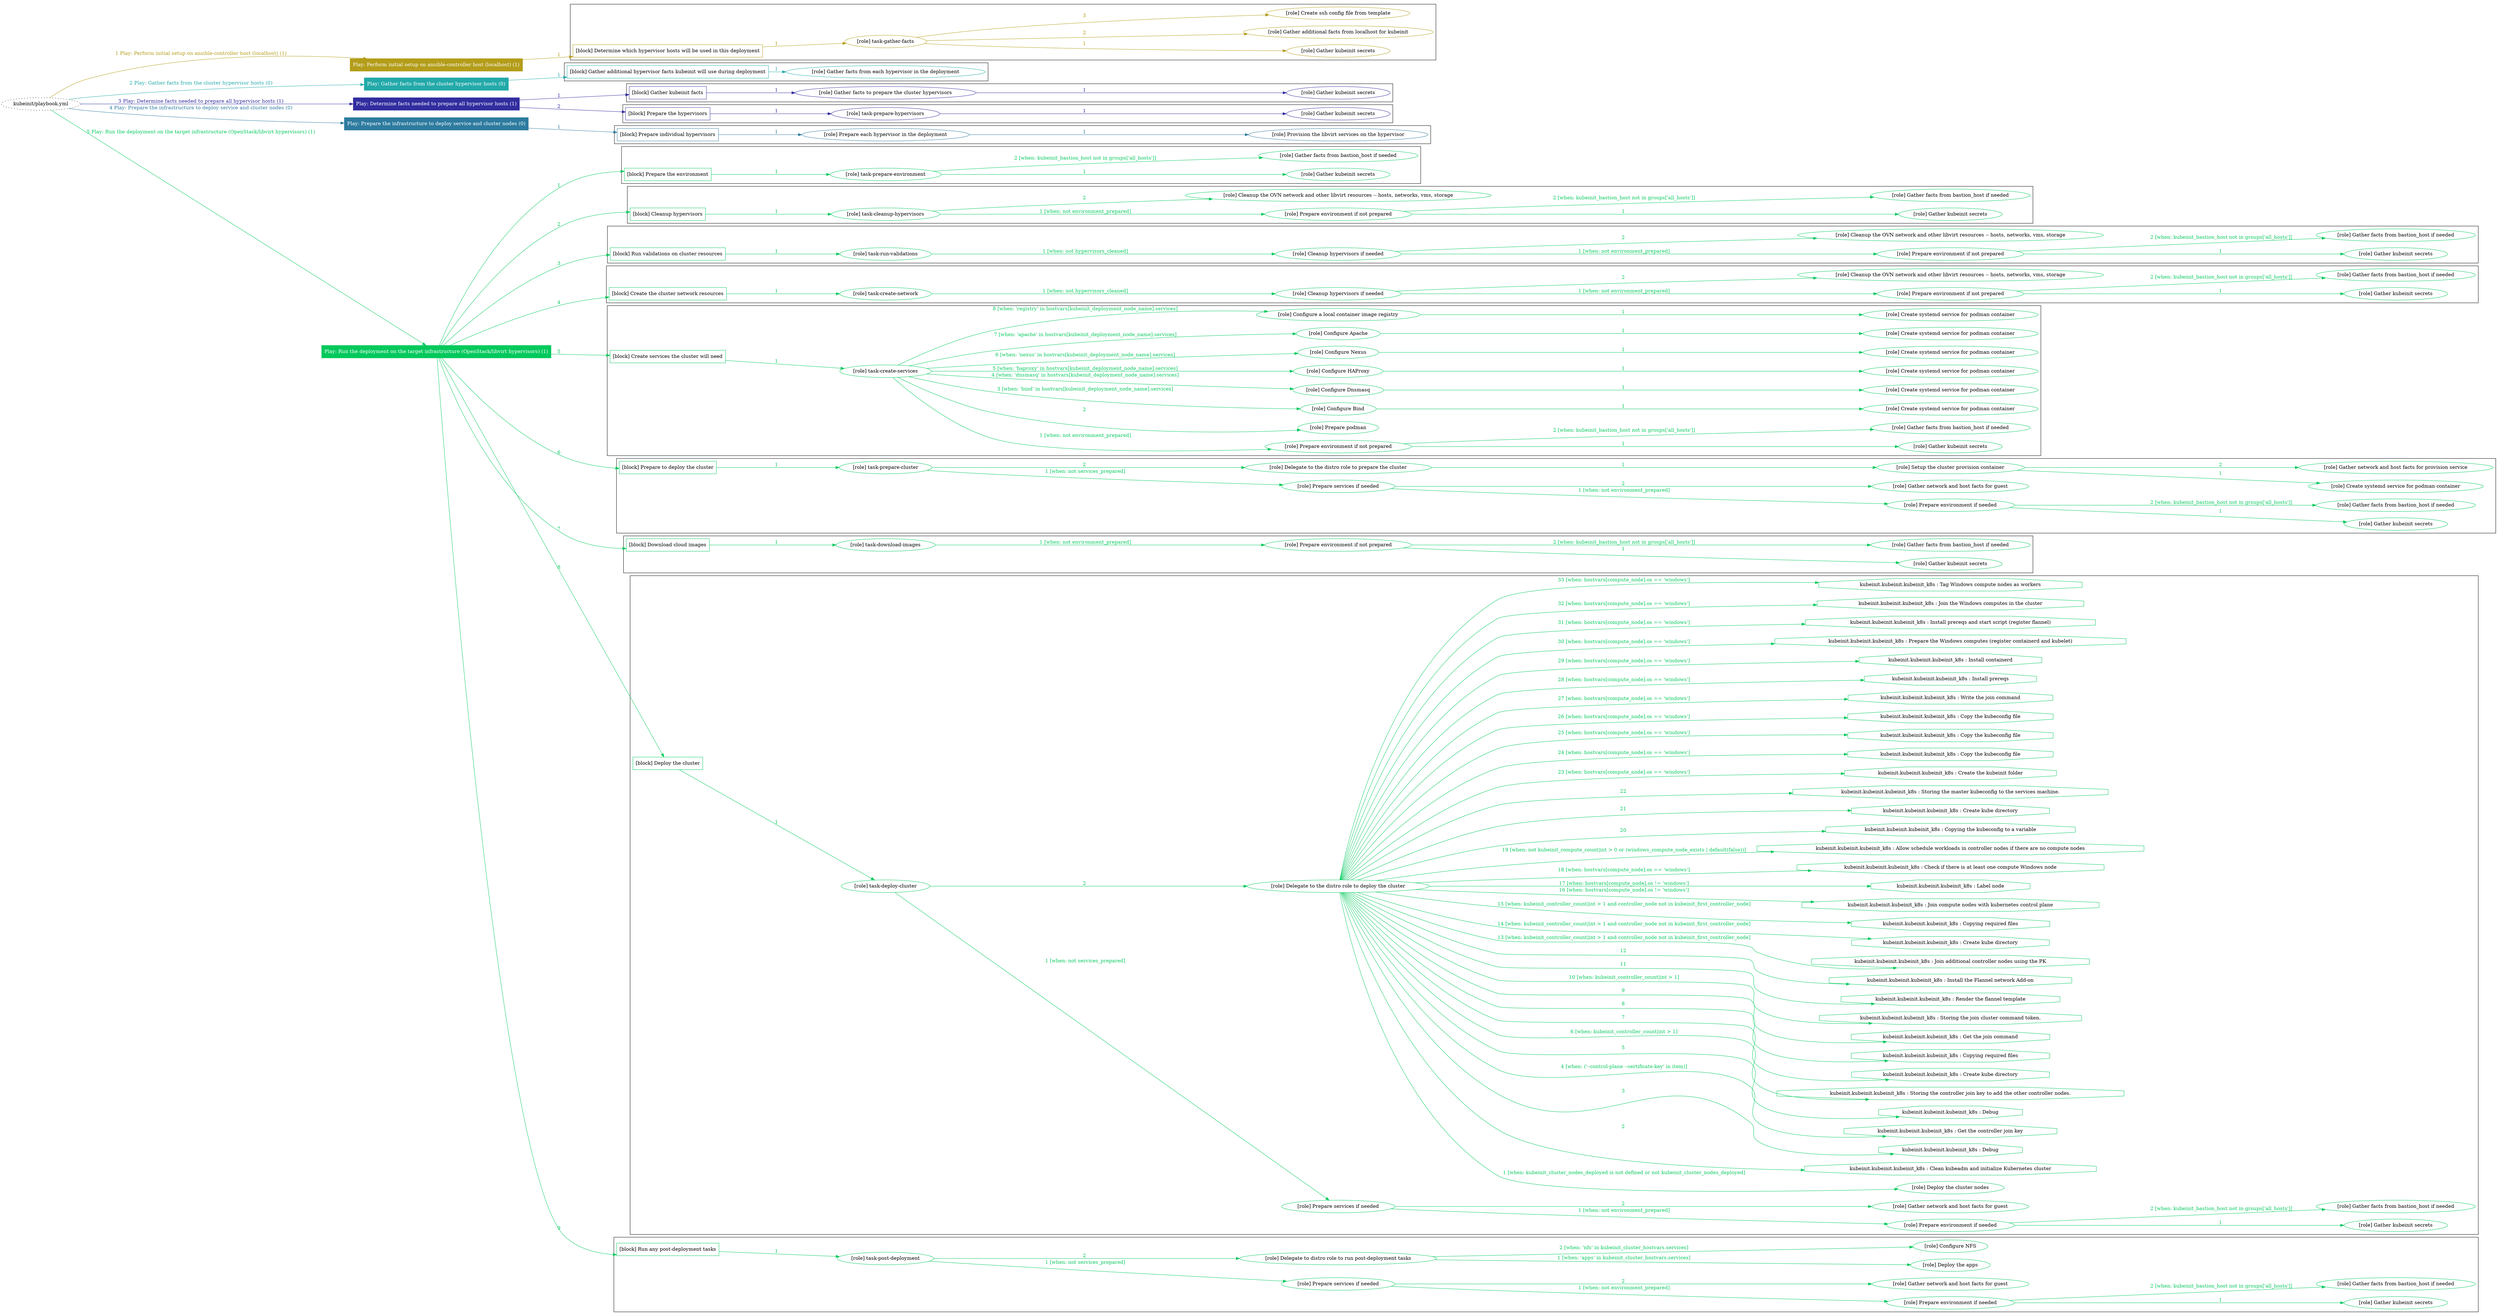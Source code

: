 digraph {
	graph [concentrate=true ordering=in rankdir=LR ratio=fill]
	edge [esep=5 sep=10]
	"kubeinit/playbook.yml" [URL="/home/runner/work/kubeinit/kubeinit/kubeinit/playbook.yml" id=playbook_6e74bede style=dotted]
	"kubeinit/playbook.yml" -> play_bdb4d7af [label="1 Play: Perform initial setup on ansible-controller host (localhost) (1)" color="#b39d19" fontcolor="#b39d19" id=edge_play_bdb4d7af labeltooltip="1 Play: Perform initial setup on ansible-controller host (localhost) (1)" tooltip="1 Play: Perform initial setup on ansible-controller host (localhost) (1)"]
	subgraph "Play: Perform initial setup on ansible-controller host (localhost) (1)" {
		play_bdb4d7af [label="Play: Perform initial setup on ansible-controller host (localhost) (1)" URL="/home/runner/work/kubeinit/kubeinit/kubeinit/playbook.yml" color="#b39d19" fontcolor="#ffffff" id=play_bdb4d7af shape=box style=filled tooltip=localhost]
		play_bdb4d7af -> block_5f2777de [label=1 color="#b39d19" fontcolor="#b39d19" id=edge_block_5f2777de labeltooltip=1 tooltip=1]
		subgraph cluster_block_5f2777de {
			block_5f2777de [label="[block] Determine which hypervisor hosts will be used in this deployment" URL="/home/runner/work/kubeinit/kubeinit/kubeinit/playbook.yml" color="#b39d19" id=block_5f2777de labeltooltip="Determine which hypervisor hosts will be used in this deployment" shape=box tooltip="Determine which hypervisor hosts will be used in this deployment"]
			block_5f2777de -> role_3f641548 [label="1 " color="#b39d19" fontcolor="#b39d19" id=edge_role_3f641548 labeltooltip="1 " tooltip="1 "]
			subgraph "task-gather-facts" {
				role_3f641548 [label="[role] task-gather-facts" URL="/home/runner/work/kubeinit/kubeinit/kubeinit/playbook.yml" color="#b39d19" id=role_3f641548 tooltip="task-gather-facts"]
				role_3f641548 -> role_a60943ec [label="1 " color="#b39d19" fontcolor="#b39d19" id=edge_role_a60943ec labeltooltip="1 " tooltip="1 "]
				subgraph "Gather kubeinit secrets" {
					role_a60943ec [label="[role] Gather kubeinit secrets" URL="/home/runner/.ansible/collections/ansible_collections/kubeinit/kubeinit/roles/kubeinit_prepare/tasks/build_hypervisors_group.yml" color="#b39d19" id=role_a60943ec tooltip="Gather kubeinit secrets"]
				}
				role_3f641548 -> role_c289d4ae [label="2 " color="#b39d19" fontcolor="#b39d19" id=edge_role_c289d4ae labeltooltip="2 " tooltip="2 "]
				subgraph "Gather additional facts from localhost for kubeinit" {
					role_c289d4ae [label="[role] Gather additional facts from localhost for kubeinit" URL="/home/runner/.ansible/collections/ansible_collections/kubeinit/kubeinit/roles/kubeinit_prepare/tasks/build_hypervisors_group.yml" color="#b39d19" id=role_c289d4ae tooltip="Gather additional facts from localhost for kubeinit"]
				}
				role_3f641548 -> role_94f7a984 [label="3 " color="#b39d19" fontcolor="#b39d19" id=edge_role_94f7a984 labeltooltip="3 " tooltip="3 "]
				subgraph "Create ssh config file from template" {
					role_94f7a984 [label="[role] Create ssh config file from template" URL="/home/runner/.ansible/collections/ansible_collections/kubeinit/kubeinit/roles/kubeinit_prepare/tasks/build_hypervisors_group.yml" color="#b39d19" id=role_94f7a984 tooltip="Create ssh config file from template"]
				}
			}
		}
	}
	"kubeinit/playbook.yml" -> play_d0cc41f8 [label="2 Play: Gather facts from the cluster hypervisor hosts (0)" color="#23a9a9" fontcolor="#23a9a9" id=edge_play_d0cc41f8 labeltooltip="2 Play: Gather facts from the cluster hypervisor hosts (0)" tooltip="2 Play: Gather facts from the cluster hypervisor hosts (0)"]
	subgraph "Play: Gather facts from the cluster hypervisor hosts (0)" {
		play_d0cc41f8 [label="Play: Gather facts from the cluster hypervisor hosts (0)" URL="/home/runner/work/kubeinit/kubeinit/kubeinit/playbook.yml" color="#23a9a9" fontcolor="#ffffff" id=play_d0cc41f8 shape=box style=filled tooltip="Play: Gather facts from the cluster hypervisor hosts (0)"]
		play_d0cc41f8 -> block_da371042 [label=1 color="#23a9a9" fontcolor="#23a9a9" id=edge_block_da371042 labeltooltip=1 tooltip=1]
		subgraph cluster_block_da371042 {
			block_da371042 [label="[block] Gather additional hypervisor facts kubeinit will use during deployment" URL="/home/runner/work/kubeinit/kubeinit/kubeinit/playbook.yml" color="#23a9a9" id=block_da371042 labeltooltip="Gather additional hypervisor facts kubeinit will use during deployment" shape=box tooltip="Gather additional hypervisor facts kubeinit will use during deployment"]
			block_da371042 -> role_ecd32e7d [label="1 " color="#23a9a9" fontcolor="#23a9a9" id=edge_role_ecd32e7d labeltooltip="1 " tooltip="1 "]
			subgraph "Gather facts from each hypervisor in the deployment" {
				role_ecd32e7d [label="[role] Gather facts from each hypervisor in the deployment" URL="/home/runner/work/kubeinit/kubeinit/kubeinit/playbook.yml" color="#23a9a9" id=role_ecd32e7d tooltip="Gather facts from each hypervisor in the deployment"]
			}
		}
	}
	"kubeinit/playbook.yml" -> play_d4f94490 [label="3 Play: Determine facts needed to prepare all hypervisor hosts (1)" color="#312d9f" fontcolor="#312d9f" id=edge_play_d4f94490 labeltooltip="3 Play: Determine facts needed to prepare all hypervisor hosts (1)" tooltip="3 Play: Determine facts needed to prepare all hypervisor hosts (1)"]
	subgraph "Play: Determine facts needed to prepare all hypervisor hosts (1)" {
		play_d4f94490 [label="Play: Determine facts needed to prepare all hypervisor hosts (1)" URL="/home/runner/work/kubeinit/kubeinit/kubeinit/playbook.yml" color="#312d9f" fontcolor="#ffffff" id=play_d4f94490 shape=box style=filled tooltip=localhost]
		play_d4f94490 -> block_266aba47 [label=1 color="#312d9f" fontcolor="#312d9f" id=edge_block_266aba47 labeltooltip=1 tooltip=1]
		subgraph cluster_block_266aba47 {
			block_266aba47 [label="[block] Gather kubeinit facts" URL="/home/runner/work/kubeinit/kubeinit/kubeinit/playbook.yml" color="#312d9f" id=block_266aba47 labeltooltip="Gather kubeinit facts" shape=box tooltip="Gather kubeinit facts"]
			block_266aba47 -> role_f0e6473b [label="1 " color="#312d9f" fontcolor="#312d9f" id=edge_role_f0e6473b labeltooltip="1 " tooltip="1 "]
			subgraph "Gather facts to prepare the cluster hypervisors" {
				role_f0e6473b [label="[role] Gather facts to prepare the cluster hypervisors" URL="/home/runner/work/kubeinit/kubeinit/kubeinit/playbook.yml" color="#312d9f" id=role_f0e6473b tooltip="Gather facts to prepare the cluster hypervisors"]
				role_f0e6473b -> role_2a7ec338 [label="1 " color="#312d9f" fontcolor="#312d9f" id=edge_role_2a7ec338 labeltooltip="1 " tooltip="1 "]
				subgraph "Gather kubeinit secrets" {
					role_2a7ec338 [label="[role] Gather kubeinit secrets" URL="/home/runner/.ansible/collections/ansible_collections/kubeinit/kubeinit/roles/kubeinit_prepare/tasks/gather_kubeinit_facts.yml" color="#312d9f" id=role_2a7ec338 tooltip="Gather kubeinit secrets"]
				}
			}
		}
		play_d4f94490 -> block_6fea2c3e [label=2 color="#312d9f" fontcolor="#312d9f" id=edge_block_6fea2c3e labeltooltip=2 tooltip=2]
		subgraph cluster_block_6fea2c3e {
			block_6fea2c3e [label="[block] Prepare the hypervisors" URL="/home/runner/work/kubeinit/kubeinit/kubeinit/playbook.yml" color="#312d9f" id=block_6fea2c3e labeltooltip="Prepare the hypervisors" shape=box tooltip="Prepare the hypervisors"]
			block_6fea2c3e -> role_0b7b89ec [label="1 " color="#312d9f" fontcolor="#312d9f" id=edge_role_0b7b89ec labeltooltip="1 " tooltip="1 "]
			subgraph "task-prepare-hypervisors" {
				role_0b7b89ec [label="[role] task-prepare-hypervisors" URL="/home/runner/work/kubeinit/kubeinit/kubeinit/playbook.yml" color="#312d9f" id=role_0b7b89ec tooltip="task-prepare-hypervisors"]
				role_0b7b89ec -> role_6cb3952f [label="1 " color="#312d9f" fontcolor="#312d9f" id=edge_role_6cb3952f labeltooltip="1 " tooltip="1 "]
				subgraph "Gather kubeinit secrets" {
					role_6cb3952f [label="[role] Gather kubeinit secrets" URL="/home/runner/.ansible/collections/ansible_collections/kubeinit/kubeinit/roles/kubeinit_prepare/tasks/gather_kubeinit_facts.yml" color="#312d9f" id=role_6cb3952f tooltip="Gather kubeinit secrets"]
				}
			}
		}
	}
	"kubeinit/playbook.yml" -> play_b5be8996 [label="4 Play: Prepare the infrastructure to deploy service and cluster nodes (0)" color="#2d7b9f" fontcolor="#2d7b9f" id=edge_play_b5be8996 labeltooltip="4 Play: Prepare the infrastructure to deploy service and cluster nodes (0)" tooltip="4 Play: Prepare the infrastructure to deploy service and cluster nodes (0)"]
	subgraph "Play: Prepare the infrastructure to deploy service and cluster nodes (0)" {
		play_b5be8996 [label="Play: Prepare the infrastructure to deploy service and cluster nodes (0)" URL="/home/runner/work/kubeinit/kubeinit/kubeinit/playbook.yml" color="#2d7b9f" fontcolor="#ffffff" id=play_b5be8996 shape=box style=filled tooltip="Play: Prepare the infrastructure to deploy service and cluster nodes (0)"]
		play_b5be8996 -> block_e027645f [label=1 color="#2d7b9f" fontcolor="#2d7b9f" id=edge_block_e027645f labeltooltip=1 tooltip=1]
		subgraph cluster_block_e027645f {
			block_e027645f [label="[block] Prepare individual hypervisors" URL="/home/runner/work/kubeinit/kubeinit/kubeinit/playbook.yml" color="#2d7b9f" id=block_e027645f labeltooltip="Prepare individual hypervisors" shape=box tooltip="Prepare individual hypervisors"]
			block_e027645f -> role_8391cdd5 [label="1 " color="#2d7b9f" fontcolor="#2d7b9f" id=edge_role_8391cdd5 labeltooltip="1 " tooltip="1 "]
			subgraph "Prepare each hypervisor in the deployment" {
				role_8391cdd5 [label="[role] Prepare each hypervisor in the deployment" URL="/home/runner/work/kubeinit/kubeinit/kubeinit/playbook.yml" color="#2d7b9f" id=role_8391cdd5 tooltip="Prepare each hypervisor in the deployment"]
				role_8391cdd5 -> role_a5bdc050 [label="1 " color="#2d7b9f" fontcolor="#2d7b9f" id=edge_role_a5bdc050 labeltooltip="1 " tooltip="1 "]
				subgraph "Provision the libvirt services on the hypervisor" {
					role_a5bdc050 [label="[role] Provision the libvirt services on the hypervisor" URL="/home/runner/.ansible/collections/ansible_collections/kubeinit/kubeinit/roles/kubeinit_prepare/tasks/prepare_hypervisor.yml" color="#2d7b9f" id=role_a5bdc050 tooltip="Provision the libvirt services on the hypervisor"]
				}
			}
		}
	}
	"kubeinit/playbook.yml" -> play_0e79058e [label="5 Play: Run the deployment on the target infrastructure (OpenStack/libvirt hypervisors) (1)" color="#03c95c" fontcolor="#03c95c" id=edge_play_0e79058e labeltooltip="5 Play: Run the deployment on the target infrastructure (OpenStack/libvirt hypervisors) (1)" tooltip="5 Play: Run the deployment on the target infrastructure (OpenStack/libvirt hypervisors) (1)"]
	subgraph "Play: Run the deployment on the target infrastructure (OpenStack/libvirt hypervisors) (1)" {
		play_0e79058e [label="Play: Run the deployment on the target infrastructure (OpenStack/libvirt hypervisors) (1)" URL="/home/runner/work/kubeinit/kubeinit/kubeinit/playbook.yml" color="#03c95c" fontcolor="#ffffff" id=play_0e79058e shape=box style=filled tooltip=localhost]
		play_0e79058e -> block_73487e49 [label=1 color="#03c95c" fontcolor="#03c95c" id=edge_block_73487e49 labeltooltip=1 tooltip=1]
		subgraph cluster_block_73487e49 {
			block_73487e49 [label="[block] Prepare the environment" URL="/home/runner/work/kubeinit/kubeinit/kubeinit/playbook.yml" color="#03c95c" id=block_73487e49 labeltooltip="Prepare the environment" shape=box tooltip="Prepare the environment"]
			block_73487e49 -> role_2f87f71c [label="1 " color="#03c95c" fontcolor="#03c95c" id=edge_role_2f87f71c labeltooltip="1 " tooltip="1 "]
			subgraph "task-prepare-environment" {
				role_2f87f71c [label="[role] task-prepare-environment" URL="/home/runner/work/kubeinit/kubeinit/kubeinit/playbook.yml" color="#03c95c" id=role_2f87f71c tooltip="task-prepare-environment"]
				role_2f87f71c -> role_cd1c3ce6 [label="1 " color="#03c95c" fontcolor="#03c95c" id=edge_role_cd1c3ce6 labeltooltip="1 " tooltip="1 "]
				subgraph "Gather kubeinit secrets" {
					role_cd1c3ce6 [label="[role] Gather kubeinit secrets" URL="/home/runner/.ansible/collections/ansible_collections/kubeinit/kubeinit/roles/kubeinit_prepare/tasks/gather_kubeinit_facts.yml" color="#03c95c" id=role_cd1c3ce6 tooltip="Gather kubeinit secrets"]
				}
				role_2f87f71c -> role_212f4c1a [label="2 [when: kubeinit_bastion_host not in groups['all_hosts']]" color="#03c95c" fontcolor="#03c95c" id=edge_role_212f4c1a labeltooltip="2 [when: kubeinit_bastion_host not in groups['all_hosts']]" tooltip="2 [when: kubeinit_bastion_host not in groups['all_hosts']]"]
				subgraph "Gather facts from bastion_host if needed" {
					role_212f4c1a [label="[role] Gather facts from bastion_host if needed" URL="/home/runner/.ansible/collections/ansible_collections/kubeinit/kubeinit/roles/kubeinit_prepare/tasks/main.yml" color="#03c95c" id=role_212f4c1a tooltip="Gather facts from bastion_host if needed"]
				}
			}
		}
		play_0e79058e -> block_69d219f8 [label=2 color="#03c95c" fontcolor="#03c95c" id=edge_block_69d219f8 labeltooltip=2 tooltip=2]
		subgraph cluster_block_69d219f8 {
			block_69d219f8 [label="[block] Cleanup hypervisors" URL="/home/runner/work/kubeinit/kubeinit/kubeinit/playbook.yml" color="#03c95c" id=block_69d219f8 labeltooltip="Cleanup hypervisors" shape=box tooltip="Cleanup hypervisors"]
			block_69d219f8 -> role_7b2f64b6 [label="1 " color="#03c95c" fontcolor="#03c95c" id=edge_role_7b2f64b6 labeltooltip="1 " tooltip="1 "]
			subgraph "task-cleanup-hypervisors" {
				role_7b2f64b6 [label="[role] task-cleanup-hypervisors" URL="/home/runner/work/kubeinit/kubeinit/kubeinit/playbook.yml" color="#03c95c" id=role_7b2f64b6 tooltip="task-cleanup-hypervisors"]
				role_7b2f64b6 -> role_4c5bdc84 [label="1 [when: not environment_prepared]" color="#03c95c" fontcolor="#03c95c" id=edge_role_4c5bdc84 labeltooltip="1 [when: not environment_prepared]" tooltip="1 [when: not environment_prepared]"]
				subgraph "Prepare environment if not prepared" {
					role_4c5bdc84 [label="[role] Prepare environment if not prepared" URL="/home/runner/.ansible/collections/ansible_collections/kubeinit/kubeinit/roles/kubeinit_libvirt/tasks/cleanup_hypervisors.yml" color="#03c95c" id=role_4c5bdc84 tooltip="Prepare environment if not prepared"]
					role_4c5bdc84 -> role_dd12a1f2 [label="1 " color="#03c95c" fontcolor="#03c95c" id=edge_role_dd12a1f2 labeltooltip="1 " tooltip="1 "]
					subgraph "Gather kubeinit secrets" {
						role_dd12a1f2 [label="[role] Gather kubeinit secrets" URL="/home/runner/.ansible/collections/ansible_collections/kubeinit/kubeinit/roles/kubeinit_prepare/tasks/gather_kubeinit_facts.yml" color="#03c95c" id=role_dd12a1f2 tooltip="Gather kubeinit secrets"]
					}
					role_4c5bdc84 -> role_33a8e2e4 [label="2 [when: kubeinit_bastion_host not in groups['all_hosts']]" color="#03c95c" fontcolor="#03c95c" id=edge_role_33a8e2e4 labeltooltip="2 [when: kubeinit_bastion_host not in groups['all_hosts']]" tooltip="2 [when: kubeinit_bastion_host not in groups['all_hosts']]"]
					subgraph "Gather facts from bastion_host if needed" {
						role_33a8e2e4 [label="[role] Gather facts from bastion_host if needed" URL="/home/runner/.ansible/collections/ansible_collections/kubeinit/kubeinit/roles/kubeinit_prepare/tasks/main.yml" color="#03c95c" id=role_33a8e2e4 tooltip="Gather facts from bastion_host if needed"]
					}
				}
				role_7b2f64b6 -> role_4e665e57 [label="2 " color="#03c95c" fontcolor="#03c95c" id=edge_role_4e665e57 labeltooltip="2 " tooltip="2 "]
				subgraph "Cleanup the OVN network and other libvirt resources -- hosts, networks, vms, storage" {
					role_4e665e57 [label="[role] Cleanup the OVN network and other libvirt resources -- hosts, networks, vms, storage" URL="/home/runner/.ansible/collections/ansible_collections/kubeinit/kubeinit/roles/kubeinit_libvirt/tasks/cleanup_hypervisors.yml" color="#03c95c" id=role_4e665e57 tooltip="Cleanup the OVN network and other libvirt resources -- hosts, networks, vms, storage"]
				}
			}
		}
		play_0e79058e -> block_6a2dd1b3 [label=3 color="#03c95c" fontcolor="#03c95c" id=edge_block_6a2dd1b3 labeltooltip=3 tooltip=3]
		subgraph cluster_block_6a2dd1b3 {
			block_6a2dd1b3 [label="[block] Run validations on cluster resources" URL="/home/runner/work/kubeinit/kubeinit/kubeinit/playbook.yml" color="#03c95c" id=block_6a2dd1b3 labeltooltip="Run validations on cluster resources" shape=box tooltip="Run validations on cluster resources"]
			block_6a2dd1b3 -> role_6539114e [label="1 " color="#03c95c" fontcolor="#03c95c" id=edge_role_6539114e labeltooltip="1 " tooltip="1 "]
			subgraph "task-run-validations" {
				role_6539114e [label="[role] task-run-validations" URL="/home/runner/work/kubeinit/kubeinit/kubeinit/playbook.yml" color="#03c95c" id=role_6539114e tooltip="task-run-validations"]
				role_6539114e -> role_28ec1a50 [label="1 [when: not hypervisors_cleaned]" color="#03c95c" fontcolor="#03c95c" id=edge_role_28ec1a50 labeltooltip="1 [when: not hypervisors_cleaned]" tooltip="1 [when: not hypervisors_cleaned]"]
				subgraph "Cleanup hypervisors if needed" {
					role_28ec1a50 [label="[role] Cleanup hypervisors if needed" URL="/home/runner/.ansible/collections/ansible_collections/kubeinit/kubeinit/roles/kubeinit_validations/tasks/main.yml" color="#03c95c" id=role_28ec1a50 tooltip="Cleanup hypervisors if needed"]
					role_28ec1a50 -> role_9f4fbb2b [label="1 [when: not environment_prepared]" color="#03c95c" fontcolor="#03c95c" id=edge_role_9f4fbb2b labeltooltip="1 [when: not environment_prepared]" tooltip="1 [when: not environment_prepared]"]
					subgraph "Prepare environment if not prepared" {
						role_9f4fbb2b [label="[role] Prepare environment if not prepared" URL="/home/runner/.ansible/collections/ansible_collections/kubeinit/kubeinit/roles/kubeinit_libvirt/tasks/cleanup_hypervisors.yml" color="#03c95c" id=role_9f4fbb2b tooltip="Prepare environment if not prepared"]
						role_9f4fbb2b -> role_4348f60e [label="1 " color="#03c95c" fontcolor="#03c95c" id=edge_role_4348f60e labeltooltip="1 " tooltip="1 "]
						subgraph "Gather kubeinit secrets" {
							role_4348f60e [label="[role] Gather kubeinit secrets" URL="/home/runner/.ansible/collections/ansible_collections/kubeinit/kubeinit/roles/kubeinit_prepare/tasks/gather_kubeinit_facts.yml" color="#03c95c" id=role_4348f60e tooltip="Gather kubeinit secrets"]
						}
						role_9f4fbb2b -> role_b63a7483 [label="2 [when: kubeinit_bastion_host not in groups['all_hosts']]" color="#03c95c" fontcolor="#03c95c" id=edge_role_b63a7483 labeltooltip="2 [when: kubeinit_bastion_host not in groups['all_hosts']]" tooltip="2 [when: kubeinit_bastion_host not in groups['all_hosts']]"]
						subgraph "Gather facts from bastion_host if needed" {
							role_b63a7483 [label="[role] Gather facts from bastion_host if needed" URL="/home/runner/.ansible/collections/ansible_collections/kubeinit/kubeinit/roles/kubeinit_prepare/tasks/main.yml" color="#03c95c" id=role_b63a7483 tooltip="Gather facts from bastion_host if needed"]
						}
					}
					role_28ec1a50 -> role_ab424515 [label="2 " color="#03c95c" fontcolor="#03c95c" id=edge_role_ab424515 labeltooltip="2 " tooltip="2 "]
					subgraph "Cleanup the OVN network and other libvirt resources -- hosts, networks, vms, storage" {
						role_ab424515 [label="[role] Cleanup the OVN network and other libvirt resources -- hosts, networks, vms, storage" URL="/home/runner/.ansible/collections/ansible_collections/kubeinit/kubeinit/roles/kubeinit_libvirt/tasks/cleanup_hypervisors.yml" color="#03c95c" id=role_ab424515 tooltip="Cleanup the OVN network and other libvirt resources -- hosts, networks, vms, storage"]
					}
				}
			}
		}
		play_0e79058e -> block_37989fa4 [label=4 color="#03c95c" fontcolor="#03c95c" id=edge_block_37989fa4 labeltooltip=4 tooltip=4]
		subgraph cluster_block_37989fa4 {
			block_37989fa4 [label="[block] Create the cluster network resources" URL="/home/runner/work/kubeinit/kubeinit/kubeinit/playbook.yml" color="#03c95c" id=block_37989fa4 labeltooltip="Create the cluster network resources" shape=box tooltip="Create the cluster network resources"]
			block_37989fa4 -> role_1d3ba5eb [label="1 " color="#03c95c" fontcolor="#03c95c" id=edge_role_1d3ba5eb labeltooltip="1 " tooltip="1 "]
			subgraph "task-create-network" {
				role_1d3ba5eb [label="[role] task-create-network" URL="/home/runner/work/kubeinit/kubeinit/kubeinit/playbook.yml" color="#03c95c" id=role_1d3ba5eb tooltip="task-create-network"]
				role_1d3ba5eb -> role_70cae25d [label="1 [when: not hypervisors_cleaned]" color="#03c95c" fontcolor="#03c95c" id=edge_role_70cae25d labeltooltip="1 [when: not hypervisors_cleaned]" tooltip="1 [when: not hypervisors_cleaned]"]
				subgraph "Cleanup hypervisors if needed" {
					role_70cae25d [label="[role] Cleanup hypervisors if needed" URL="/home/runner/.ansible/collections/ansible_collections/kubeinit/kubeinit/roles/kubeinit_libvirt/tasks/create_network.yml" color="#03c95c" id=role_70cae25d tooltip="Cleanup hypervisors if needed"]
					role_70cae25d -> role_f8ac81a8 [label="1 [when: not environment_prepared]" color="#03c95c" fontcolor="#03c95c" id=edge_role_f8ac81a8 labeltooltip="1 [when: not environment_prepared]" tooltip="1 [when: not environment_prepared]"]
					subgraph "Prepare environment if not prepared" {
						role_f8ac81a8 [label="[role] Prepare environment if not prepared" URL="/home/runner/.ansible/collections/ansible_collections/kubeinit/kubeinit/roles/kubeinit_libvirt/tasks/cleanup_hypervisors.yml" color="#03c95c" id=role_f8ac81a8 tooltip="Prepare environment if not prepared"]
						role_f8ac81a8 -> role_3932279f [label="1 " color="#03c95c" fontcolor="#03c95c" id=edge_role_3932279f labeltooltip="1 " tooltip="1 "]
						subgraph "Gather kubeinit secrets" {
							role_3932279f [label="[role] Gather kubeinit secrets" URL="/home/runner/.ansible/collections/ansible_collections/kubeinit/kubeinit/roles/kubeinit_prepare/tasks/gather_kubeinit_facts.yml" color="#03c95c" id=role_3932279f tooltip="Gather kubeinit secrets"]
						}
						role_f8ac81a8 -> role_65ce2e23 [label="2 [when: kubeinit_bastion_host not in groups['all_hosts']]" color="#03c95c" fontcolor="#03c95c" id=edge_role_65ce2e23 labeltooltip="2 [when: kubeinit_bastion_host not in groups['all_hosts']]" tooltip="2 [when: kubeinit_bastion_host not in groups['all_hosts']]"]
						subgraph "Gather facts from bastion_host if needed" {
							role_65ce2e23 [label="[role] Gather facts from bastion_host if needed" URL="/home/runner/.ansible/collections/ansible_collections/kubeinit/kubeinit/roles/kubeinit_prepare/tasks/main.yml" color="#03c95c" id=role_65ce2e23 tooltip="Gather facts from bastion_host if needed"]
						}
					}
					role_70cae25d -> role_c2df13e8 [label="2 " color="#03c95c" fontcolor="#03c95c" id=edge_role_c2df13e8 labeltooltip="2 " tooltip="2 "]
					subgraph "Cleanup the OVN network and other libvirt resources -- hosts, networks, vms, storage" {
						role_c2df13e8 [label="[role] Cleanup the OVN network and other libvirt resources -- hosts, networks, vms, storage" URL="/home/runner/.ansible/collections/ansible_collections/kubeinit/kubeinit/roles/kubeinit_libvirt/tasks/cleanup_hypervisors.yml" color="#03c95c" id=role_c2df13e8 tooltip="Cleanup the OVN network and other libvirt resources -- hosts, networks, vms, storage"]
					}
				}
			}
		}
		play_0e79058e -> block_037a31e5 [label=5 color="#03c95c" fontcolor="#03c95c" id=edge_block_037a31e5 labeltooltip=5 tooltip=5]
		subgraph cluster_block_037a31e5 {
			block_037a31e5 [label="[block] Create services the cluster will need" URL="/home/runner/work/kubeinit/kubeinit/kubeinit/playbook.yml" color="#03c95c" id=block_037a31e5 labeltooltip="Create services the cluster will need" shape=box tooltip="Create services the cluster will need"]
			block_037a31e5 -> role_4c24de84 [label="1 " color="#03c95c" fontcolor="#03c95c" id=edge_role_4c24de84 labeltooltip="1 " tooltip="1 "]
			subgraph "task-create-services" {
				role_4c24de84 [label="[role] task-create-services" URL="/home/runner/work/kubeinit/kubeinit/kubeinit/playbook.yml" color="#03c95c" id=role_4c24de84 tooltip="task-create-services"]
				role_4c24de84 -> role_caf000de [label="1 [when: not environment_prepared]" color="#03c95c" fontcolor="#03c95c" id=edge_role_caf000de labeltooltip="1 [when: not environment_prepared]" tooltip="1 [when: not environment_prepared]"]
				subgraph "Prepare environment if not prepared" {
					role_caf000de [label="[role] Prepare environment if not prepared" URL="/home/runner/.ansible/collections/ansible_collections/kubeinit/kubeinit/roles/kubeinit_services/tasks/main.yml" color="#03c95c" id=role_caf000de tooltip="Prepare environment if not prepared"]
					role_caf000de -> role_b6deec71 [label="1 " color="#03c95c" fontcolor="#03c95c" id=edge_role_b6deec71 labeltooltip="1 " tooltip="1 "]
					subgraph "Gather kubeinit secrets" {
						role_b6deec71 [label="[role] Gather kubeinit secrets" URL="/home/runner/.ansible/collections/ansible_collections/kubeinit/kubeinit/roles/kubeinit_prepare/tasks/gather_kubeinit_facts.yml" color="#03c95c" id=role_b6deec71 tooltip="Gather kubeinit secrets"]
					}
					role_caf000de -> role_a5054727 [label="2 [when: kubeinit_bastion_host not in groups['all_hosts']]" color="#03c95c" fontcolor="#03c95c" id=edge_role_a5054727 labeltooltip="2 [when: kubeinit_bastion_host not in groups['all_hosts']]" tooltip="2 [when: kubeinit_bastion_host not in groups['all_hosts']]"]
					subgraph "Gather facts from bastion_host if needed" {
						role_a5054727 [label="[role] Gather facts from bastion_host if needed" URL="/home/runner/.ansible/collections/ansible_collections/kubeinit/kubeinit/roles/kubeinit_prepare/tasks/main.yml" color="#03c95c" id=role_a5054727 tooltip="Gather facts from bastion_host if needed"]
					}
				}
				role_4c24de84 -> role_216a0e33 [label="2 " color="#03c95c" fontcolor="#03c95c" id=edge_role_216a0e33 labeltooltip="2 " tooltip="2 "]
				subgraph "Prepare podman" {
					role_216a0e33 [label="[role] Prepare podman" URL="/home/runner/.ansible/collections/ansible_collections/kubeinit/kubeinit/roles/kubeinit_services/tasks/00_create_service_pod.yml" color="#03c95c" id=role_216a0e33 tooltip="Prepare podman"]
				}
				role_4c24de84 -> role_5a565660 [label="3 [when: 'bind' in hostvars[kubeinit_deployment_node_name].services]" color="#03c95c" fontcolor="#03c95c" id=edge_role_5a565660 labeltooltip="3 [when: 'bind' in hostvars[kubeinit_deployment_node_name].services]" tooltip="3 [when: 'bind' in hostvars[kubeinit_deployment_node_name].services]"]
				subgraph "Configure Bind" {
					role_5a565660 [label="[role] Configure Bind" URL="/home/runner/.ansible/collections/ansible_collections/kubeinit/kubeinit/roles/kubeinit_services/tasks/start_services_containers.yml" color="#03c95c" id=role_5a565660 tooltip="Configure Bind"]
					role_5a565660 -> role_733c1c37 [label="1 " color="#03c95c" fontcolor="#03c95c" id=edge_role_733c1c37 labeltooltip="1 " tooltip="1 "]
					subgraph "Create systemd service for podman container" {
						role_733c1c37 [label="[role] Create systemd service for podman container" URL="/home/runner/.ansible/collections/ansible_collections/kubeinit/kubeinit/roles/kubeinit_bind/tasks/main.yml" color="#03c95c" id=role_733c1c37 tooltip="Create systemd service for podman container"]
					}
				}
				role_4c24de84 -> role_97347c99 [label="4 [when: 'dnsmasq' in hostvars[kubeinit_deployment_node_name].services]" color="#03c95c" fontcolor="#03c95c" id=edge_role_97347c99 labeltooltip="4 [when: 'dnsmasq' in hostvars[kubeinit_deployment_node_name].services]" tooltip="4 [when: 'dnsmasq' in hostvars[kubeinit_deployment_node_name].services]"]
				subgraph "Configure Dnsmasq" {
					role_97347c99 [label="[role] Configure Dnsmasq" URL="/home/runner/.ansible/collections/ansible_collections/kubeinit/kubeinit/roles/kubeinit_services/tasks/start_services_containers.yml" color="#03c95c" id=role_97347c99 tooltip="Configure Dnsmasq"]
					role_97347c99 -> role_b54e3dd0 [label="1 " color="#03c95c" fontcolor="#03c95c" id=edge_role_b54e3dd0 labeltooltip="1 " tooltip="1 "]
					subgraph "Create systemd service for podman container" {
						role_b54e3dd0 [label="[role] Create systemd service for podman container" URL="/home/runner/.ansible/collections/ansible_collections/kubeinit/kubeinit/roles/kubeinit_dnsmasq/tasks/main.yml" color="#03c95c" id=role_b54e3dd0 tooltip="Create systemd service for podman container"]
					}
				}
				role_4c24de84 -> role_a6342e79 [label="5 [when: 'haproxy' in hostvars[kubeinit_deployment_node_name].services]" color="#03c95c" fontcolor="#03c95c" id=edge_role_a6342e79 labeltooltip="5 [when: 'haproxy' in hostvars[kubeinit_deployment_node_name].services]" tooltip="5 [when: 'haproxy' in hostvars[kubeinit_deployment_node_name].services]"]
				subgraph "Configure HAProxy" {
					role_a6342e79 [label="[role] Configure HAProxy" URL="/home/runner/.ansible/collections/ansible_collections/kubeinit/kubeinit/roles/kubeinit_services/tasks/start_services_containers.yml" color="#03c95c" id=role_a6342e79 tooltip="Configure HAProxy"]
					role_a6342e79 -> role_11cfb132 [label="1 " color="#03c95c" fontcolor="#03c95c" id=edge_role_11cfb132 labeltooltip="1 " tooltip="1 "]
					subgraph "Create systemd service for podman container" {
						role_11cfb132 [label="[role] Create systemd service for podman container" URL="/home/runner/.ansible/collections/ansible_collections/kubeinit/kubeinit/roles/kubeinit_haproxy/tasks/main.yml" color="#03c95c" id=role_11cfb132 tooltip="Create systemd service for podman container"]
					}
				}
				role_4c24de84 -> role_d6003224 [label="6 [when: 'nexus' in hostvars[kubeinit_deployment_node_name].services]" color="#03c95c" fontcolor="#03c95c" id=edge_role_d6003224 labeltooltip="6 [when: 'nexus' in hostvars[kubeinit_deployment_node_name].services]" tooltip="6 [when: 'nexus' in hostvars[kubeinit_deployment_node_name].services]"]
				subgraph "Configure Nexus" {
					role_d6003224 [label="[role] Configure Nexus" URL="/home/runner/.ansible/collections/ansible_collections/kubeinit/kubeinit/roles/kubeinit_services/tasks/start_services_containers.yml" color="#03c95c" id=role_d6003224 tooltip="Configure Nexus"]
					role_d6003224 -> role_f400e94d [label="1 " color="#03c95c" fontcolor="#03c95c" id=edge_role_f400e94d labeltooltip="1 " tooltip="1 "]
					subgraph "Create systemd service for podman container" {
						role_f400e94d [label="[role] Create systemd service for podman container" URL="/home/runner/.ansible/collections/ansible_collections/kubeinit/kubeinit/roles/kubeinit_nexus/tasks/main.yml" color="#03c95c" id=role_f400e94d tooltip="Create systemd service for podman container"]
					}
				}
				role_4c24de84 -> role_40868a54 [label="7 [when: 'apache' in hostvars[kubeinit_deployment_node_name].services]" color="#03c95c" fontcolor="#03c95c" id=edge_role_40868a54 labeltooltip="7 [when: 'apache' in hostvars[kubeinit_deployment_node_name].services]" tooltip="7 [when: 'apache' in hostvars[kubeinit_deployment_node_name].services]"]
				subgraph "Configure Apache" {
					role_40868a54 [label="[role] Configure Apache" URL="/home/runner/.ansible/collections/ansible_collections/kubeinit/kubeinit/roles/kubeinit_services/tasks/start_services_containers.yml" color="#03c95c" id=role_40868a54 tooltip="Configure Apache"]
					role_40868a54 -> role_c77d27e9 [label="1 " color="#03c95c" fontcolor="#03c95c" id=edge_role_c77d27e9 labeltooltip="1 " tooltip="1 "]
					subgraph "Create systemd service for podman container" {
						role_c77d27e9 [label="[role] Create systemd service for podman container" URL="/home/runner/.ansible/collections/ansible_collections/kubeinit/kubeinit/roles/kubeinit_apache/tasks/main.yml" color="#03c95c" id=role_c77d27e9 tooltip="Create systemd service for podman container"]
					}
				}
				role_4c24de84 -> role_78b8d14c [label="8 [when: 'registry' in hostvars[kubeinit_deployment_node_name].services]" color="#03c95c" fontcolor="#03c95c" id=edge_role_78b8d14c labeltooltip="8 [when: 'registry' in hostvars[kubeinit_deployment_node_name].services]" tooltip="8 [when: 'registry' in hostvars[kubeinit_deployment_node_name].services]"]
				subgraph "Configure a local container image registry" {
					role_78b8d14c [label="[role] Configure a local container image registry" URL="/home/runner/.ansible/collections/ansible_collections/kubeinit/kubeinit/roles/kubeinit_services/tasks/start_services_containers.yml" color="#03c95c" id=role_78b8d14c tooltip="Configure a local container image registry"]
					role_78b8d14c -> role_f6dd6d58 [label="1 " color="#03c95c" fontcolor="#03c95c" id=edge_role_f6dd6d58 labeltooltip="1 " tooltip="1 "]
					subgraph "Create systemd service for podman container" {
						role_f6dd6d58 [label="[role] Create systemd service for podman container" URL="/home/runner/.ansible/collections/ansible_collections/kubeinit/kubeinit/roles/kubeinit_registry/tasks/main.yml" color="#03c95c" id=role_f6dd6d58 tooltip="Create systemd service for podman container"]
					}
				}
			}
		}
		play_0e79058e -> block_d08dc746 [label=6 color="#03c95c" fontcolor="#03c95c" id=edge_block_d08dc746 labeltooltip=6 tooltip=6]
		subgraph cluster_block_d08dc746 {
			block_d08dc746 [label="[block] Prepare to deploy the cluster" URL="/home/runner/work/kubeinit/kubeinit/kubeinit/playbook.yml" color="#03c95c" id=block_d08dc746 labeltooltip="Prepare to deploy the cluster" shape=box tooltip="Prepare to deploy the cluster"]
			block_d08dc746 -> role_b4cf9b00 [label="1 " color="#03c95c" fontcolor="#03c95c" id=edge_role_b4cf9b00 labeltooltip="1 " tooltip="1 "]
			subgraph "task-prepare-cluster" {
				role_b4cf9b00 [label="[role] task-prepare-cluster" URL="/home/runner/work/kubeinit/kubeinit/kubeinit/playbook.yml" color="#03c95c" id=role_b4cf9b00 tooltip="task-prepare-cluster"]
				role_b4cf9b00 -> role_8c01356f [label="1 [when: not services_prepared]" color="#03c95c" fontcolor="#03c95c" id=edge_role_8c01356f labeltooltip="1 [when: not services_prepared]" tooltip="1 [when: not services_prepared]"]
				subgraph "Prepare services if needed" {
					role_8c01356f [label="[role] Prepare services if needed" URL="/home/runner/.ansible/collections/ansible_collections/kubeinit/kubeinit/roles/kubeinit_prepare/tasks/prepare_cluster.yml" color="#03c95c" id=role_8c01356f tooltip="Prepare services if needed"]
					role_8c01356f -> role_24ec7fff [label="1 [when: not environment_prepared]" color="#03c95c" fontcolor="#03c95c" id=edge_role_24ec7fff labeltooltip="1 [when: not environment_prepared]" tooltip="1 [when: not environment_prepared]"]
					subgraph "Prepare environment if needed" {
						role_24ec7fff [label="[role] Prepare environment if needed" URL="/home/runner/.ansible/collections/ansible_collections/kubeinit/kubeinit/roles/kubeinit_services/tasks/prepare_services.yml" color="#03c95c" id=role_24ec7fff tooltip="Prepare environment if needed"]
						role_24ec7fff -> role_94eca311 [label="1 " color="#03c95c" fontcolor="#03c95c" id=edge_role_94eca311 labeltooltip="1 " tooltip="1 "]
						subgraph "Gather kubeinit secrets" {
							role_94eca311 [label="[role] Gather kubeinit secrets" URL="/home/runner/.ansible/collections/ansible_collections/kubeinit/kubeinit/roles/kubeinit_prepare/tasks/gather_kubeinit_facts.yml" color="#03c95c" id=role_94eca311 tooltip="Gather kubeinit secrets"]
						}
						role_24ec7fff -> role_243cfd8c [label="2 [when: kubeinit_bastion_host not in groups['all_hosts']]" color="#03c95c" fontcolor="#03c95c" id=edge_role_243cfd8c labeltooltip="2 [when: kubeinit_bastion_host not in groups['all_hosts']]" tooltip="2 [when: kubeinit_bastion_host not in groups['all_hosts']]"]
						subgraph "Gather facts from bastion_host if needed" {
							role_243cfd8c [label="[role] Gather facts from bastion_host if needed" URL="/home/runner/.ansible/collections/ansible_collections/kubeinit/kubeinit/roles/kubeinit_prepare/tasks/main.yml" color="#03c95c" id=role_243cfd8c tooltip="Gather facts from bastion_host if needed"]
						}
					}
					role_8c01356f -> role_e7443981 [label="2 " color="#03c95c" fontcolor="#03c95c" id=edge_role_e7443981 labeltooltip="2 " tooltip="2 "]
					subgraph "Gather network and host facts for guest" {
						role_e7443981 [label="[role] Gather network and host facts for guest" URL="/home/runner/.ansible/collections/ansible_collections/kubeinit/kubeinit/roles/kubeinit_services/tasks/prepare_services.yml" color="#03c95c" id=role_e7443981 tooltip="Gather network and host facts for guest"]
					}
				}
				role_b4cf9b00 -> role_1ca64574 [label="2 " color="#03c95c" fontcolor="#03c95c" id=edge_role_1ca64574 labeltooltip="2 " tooltip="2 "]
				subgraph "Delegate to the distro role to prepare the cluster" {
					role_1ca64574 [label="[role] Delegate to the distro role to prepare the cluster" URL="/home/runner/.ansible/collections/ansible_collections/kubeinit/kubeinit/roles/kubeinit_prepare/tasks/prepare_cluster.yml" color="#03c95c" id=role_1ca64574 tooltip="Delegate to the distro role to prepare the cluster"]
					role_1ca64574 -> role_1c7bd23c [label="1 " color="#03c95c" fontcolor="#03c95c" id=edge_role_1c7bd23c labeltooltip="1 " tooltip="1 "]
					subgraph "Setup the cluster provision container" {
						role_1c7bd23c [label="[role] Setup the cluster provision container" URL="/home/runner/.ansible/collections/ansible_collections/kubeinit/kubeinit/roles/kubeinit_k8s/tasks/prepare_cluster.yml" color="#03c95c" id=role_1c7bd23c tooltip="Setup the cluster provision container"]
						role_1c7bd23c -> role_329b148d [label="1 " color="#03c95c" fontcolor="#03c95c" id=edge_role_329b148d labeltooltip="1 " tooltip="1 "]
						subgraph "Create systemd service for podman container" {
							role_329b148d [label="[role] Create systemd service for podman container" URL="/home/runner/.ansible/collections/ansible_collections/kubeinit/kubeinit/roles/kubeinit_services/tasks/create_provision_container.yml" color="#03c95c" id=role_329b148d tooltip="Create systemd service for podman container"]
						}
						role_1c7bd23c -> role_32565696 [label="2 " color="#03c95c" fontcolor="#03c95c" id=edge_role_32565696 labeltooltip="2 " tooltip="2 "]
						subgraph "Gather network and host facts for provision service" {
							role_32565696 [label="[role] Gather network and host facts for provision service" URL="/home/runner/.ansible/collections/ansible_collections/kubeinit/kubeinit/roles/kubeinit_services/tasks/create_provision_container.yml" color="#03c95c" id=role_32565696 tooltip="Gather network and host facts for provision service"]
						}
					}
				}
			}
		}
		play_0e79058e -> block_1c60bae3 [label=7 color="#03c95c" fontcolor="#03c95c" id=edge_block_1c60bae3 labeltooltip=7 tooltip=7]
		subgraph cluster_block_1c60bae3 {
			block_1c60bae3 [label="[block] Download cloud images" URL="/home/runner/work/kubeinit/kubeinit/kubeinit/playbook.yml" color="#03c95c" id=block_1c60bae3 labeltooltip="Download cloud images" shape=box tooltip="Download cloud images"]
			block_1c60bae3 -> role_81ed8b08 [label="1 " color="#03c95c" fontcolor="#03c95c" id=edge_role_81ed8b08 labeltooltip="1 " tooltip="1 "]
			subgraph "task-download-images" {
				role_81ed8b08 [label="[role] task-download-images" URL="/home/runner/work/kubeinit/kubeinit/kubeinit/playbook.yml" color="#03c95c" id=role_81ed8b08 tooltip="task-download-images"]
				role_81ed8b08 -> role_6ed066b2 [label="1 [when: not environment_prepared]" color="#03c95c" fontcolor="#03c95c" id=edge_role_6ed066b2 labeltooltip="1 [when: not environment_prepared]" tooltip="1 [when: not environment_prepared]"]
				subgraph "Prepare environment if not prepared" {
					role_6ed066b2 [label="[role] Prepare environment if not prepared" URL="/home/runner/.ansible/collections/ansible_collections/kubeinit/kubeinit/roles/kubeinit_libvirt/tasks/download_cloud_images.yml" color="#03c95c" id=role_6ed066b2 tooltip="Prepare environment if not prepared"]
					role_6ed066b2 -> role_ce1550d6 [label="1 " color="#03c95c" fontcolor="#03c95c" id=edge_role_ce1550d6 labeltooltip="1 " tooltip="1 "]
					subgraph "Gather kubeinit secrets" {
						role_ce1550d6 [label="[role] Gather kubeinit secrets" URL="/home/runner/.ansible/collections/ansible_collections/kubeinit/kubeinit/roles/kubeinit_prepare/tasks/gather_kubeinit_facts.yml" color="#03c95c" id=role_ce1550d6 tooltip="Gather kubeinit secrets"]
					}
					role_6ed066b2 -> role_24baf8e4 [label="2 [when: kubeinit_bastion_host not in groups['all_hosts']]" color="#03c95c" fontcolor="#03c95c" id=edge_role_24baf8e4 labeltooltip="2 [when: kubeinit_bastion_host not in groups['all_hosts']]" tooltip="2 [when: kubeinit_bastion_host not in groups['all_hosts']]"]
					subgraph "Gather facts from bastion_host if needed" {
						role_24baf8e4 [label="[role] Gather facts from bastion_host if needed" URL="/home/runner/.ansible/collections/ansible_collections/kubeinit/kubeinit/roles/kubeinit_prepare/tasks/main.yml" color="#03c95c" id=role_24baf8e4 tooltip="Gather facts from bastion_host if needed"]
					}
				}
			}
		}
		play_0e79058e -> block_bc6a1e75 [label=8 color="#03c95c" fontcolor="#03c95c" id=edge_block_bc6a1e75 labeltooltip=8 tooltip=8]
		subgraph cluster_block_bc6a1e75 {
			block_bc6a1e75 [label="[block] Deploy the cluster" URL="/home/runner/work/kubeinit/kubeinit/kubeinit/playbook.yml" color="#03c95c" id=block_bc6a1e75 labeltooltip="Deploy the cluster" shape=box tooltip="Deploy the cluster"]
			block_bc6a1e75 -> role_2222dafe [label="1 " color="#03c95c" fontcolor="#03c95c" id=edge_role_2222dafe labeltooltip="1 " tooltip="1 "]
			subgraph "task-deploy-cluster" {
				role_2222dafe [label="[role] task-deploy-cluster" URL="/home/runner/work/kubeinit/kubeinit/kubeinit/playbook.yml" color="#03c95c" id=role_2222dafe tooltip="task-deploy-cluster"]
				role_2222dafe -> role_266671fb [label="1 [when: not services_prepared]" color="#03c95c" fontcolor="#03c95c" id=edge_role_266671fb labeltooltip="1 [when: not services_prepared]" tooltip="1 [when: not services_prepared]"]
				subgraph "Prepare services if needed" {
					role_266671fb [label="[role] Prepare services if needed" URL="/home/runner/.ansible/collections/ansible_collections/kubeinit/kubeinit/roles/kubeinit_prepare/tasks/deploy_cluster.yml" color="#03c95c" id=role_266671fb tooltip="Prepare services if needed"]
					role_266671fb -> role_d77c229e [label="1 [when: not environment_prepared]" color="#03c95c" fontcolor="#03c95c" id=edge_role_d77c229e labeltooltip="1 [when: not environment_prepared]" tooltip="1 [when: not environment_prepared]"]
					subgraph "Prepare environment if needed" {
						role_d77c229e [label="[role] Prepare environment if needed" URL="/home/runner/.ansible/collections/ansible_collections/kubeinit/kubeinit/roles/kubeinit_services/tasks/prepare_services.yml" color="#03c95c" id=role_d77c229e tooltip="Prepare environment if needed"]
						role_d77c229e -> role_54f457a0 [label="1 " color="#03c95c" fontcolor="#03c95c" id=edge_role_54f457a0 labeltooltip="1 " tooltip="1 "]
						subgraph "Gather kubeinit secrets" {
							role_54f457a0 [label="[role] Gather kubeinit secrets" URL="/home/runner/.ansible/collections/ansible_collections/kubeinit/kubeinit/roles/kubeinit_prepare/tasks/gather_kubeinit_facts.yml" color="#03c95c" id=role_54f457a0 tooltip="Gather kubeinit secrets"]
						}
						role_d77c229e -> role_36aa5854 [label="2 [when: kubeinit_bastion_host not in groups['all_hosts']]" color="#03c95c" fontcolor="#03c95c" id=edge_role_36aa5854 labeltooltip="2 [when: kubeinit_bastion_host not in groups['all_hosts']]" tooltip="2 [when: kubeinit_bastion_host not in groups['all_hosts']]"]
						subgraph "Gather facts from bastion_host if needed" {
							role_36aa5854 [label="[role] Gather facts from bastion_host if needed" URL="/home/runner/.ansible/collections/ansible_collections/kubeinit/kubeinit/roles/kubeinit_prepare/tasks/main.yml" color="#03c95c" id=role_36aa5854 tooltip="Gather facts from bastion_host if needed"]
						}
					}
					role_266671fb -> role_52eaf11a [label="2 " color="#03c95c" fontcolor="#03c95c" id=edge_role_52eaf11a labeltooltip="2 " tooltip="2 "]
					subgraph "Gather network and host facts for guest" {
						role_52eaf11a [label="[role] Gather network and host facts for guest" URL="/home/runner/.ansible/collections/ansible_collections/kubeinit/kubeinit/roles/kubeinit_services/tasks/prepare_services.yml" color="#03c95c" id=role_52eaf11a tooltip="Gather network and host facts for guest"]
					}
				}
				role_2222dafe -> role_61f5a8bd [label="2 " color="#03c95c" fontcolor="#03c95c" id=edge_role_61f5a8bd labeltooltip="2 " tooltip="2 "]
				subgraph "Delegate to the distro role to deploy the cluster" {
					role_61f5a8bd [label="[role] Delegate to the distro role to deploy the cluster" URL="/home/runner/.ansible/collections/ansible_collections/kubeinit/kubeinit/roles/kubeinit_prepare/tasks/deploy_cluster.yml" color="#03c95c" id=role_61f5a8bd tooltip="Delegate to the distro role to deploy the cluster"]
					role_61f5a8bd -> role_99a7c2f9 [label="1 [when: kubeinit_cluster_nodes_deployed is not defined or not kubeinit_cluster_nodes_deployed]" color="#03c95c" fontcolor="#03c95c" id=edge_role_99a7c2f9 labeltooltip="1 [when: kubeinit_cluster_nodes_deployed is not defined or not kubeinit_cluster_nodes_deployed]" tooltip="1 [when: kubeinit_cluster_nodes_deployed is not defined or not kubeinit_cluster_nodes_deployed]"]
					subgraph "Deploy the cluster nodes" {
						role_99a7c2f9 [label="[role] Deploy the cluster nodes" URL="/home/runner/.ansible/collections/ansible_collections/kubeinit/kubeinit/roles/kubeinit_k8s/tasks/main.yml" color="#03c95c" id=role_99a7c2f9 tooltip="Deploy the cluster nodes"]
					}
					task_7ea19ec3 [label="kubeinit.kubeinit.kubeinit_k8s : Clean kubeadm and initialize Kubernetes cluster" URL="/home/runner/.ansible/collections/ansible_collections/kubeinit/kubeinit/roles/kubeinit_k8s/tasks/main.yml" color="#03c95c" id=task_7ea19ec3 shape=octagon tooltip="kubeinit.kubeinit.kubeinit_k8s : Clean kubeadm and initialize Kubernetes cluster"]
					role_61f5a8bd -> task_7ea19ec3 [label="2 " color="#03c95c" fontcolor="#03c95c" id=edge_task_7ea19ec3 labeltooltip="2 " tooltip="2 "]
					task_f8e4d607 [label="kubeinit.kubeinit.kubeinit_k8s : Debug" URL="/home/runner/.ansible/collections/ansible_collections/kubeinit/kubeinit/roles/kubeinit_k8s/tasks/main.yml" color="#03c95c" id=task_f8e4d607 shape=octagon tooltip="kubeinit.kubeinit.kubeinit_k8s : Debug"]
					role_61f5a8bd -> task_f8e4d607 [label="3 " color="#03c95c" fontcolor="#03c95c" id=edge_task_f8e4d607 labeltooltip="3 " tooltip="3 "]
					task_f721198c [label="kubeinit.kubeinit.kubeinit_k8s : Get the controller join key" URL="/home/runner/.ansible/collections/ansible_collections/kubeinit/kubeinit/roles/kubeinit_k8s/tasks/main.yml" color="#03c95c" id=task_f721198c shape=octagon tooltip="kubeinit.kubeinit.kubeinit_k8s : Get the controller join key"]
					role_61f5a8bd -> task_f721198c [label="4 [when: ('--control-plane --certificate-key' in item)]" color="#03c95c" fontcolor="#03c95c" id=edge_task_f721198c labeltooltip="4 [when: ('--control-plane --certificate-key' in item)]" tooltip="4 [when: ('--control-plane --certificate-key' in item)]"]
					task_a0204122 [label="kubeinit.kubeinit.kubeinit_k8s : Debug" URL="/home/runner/.ansible/collections/ansible_collections/kubeinit/kubeinit/roles/kubeinit_k8s/tasks/main.yml" color="#03c95c" id=task_a0204122 shape=octagon tooltip="kubeinit.kubeinit.kubeinit_k8s : Debug"]
					role_61f5a8bd -> task_a0204122 [label="5 " color="#03c95c" fontcolor="#03c95c" id=edge_task_a0204122 labeltooltip="5 " tooltip="5 "]
					task_f8728231 [label="kubeinit.kubeinit.kubeinit_k8s : Storing the controller join key to add the other controller nodes." URL="/home/runner/.ansible/collections/ansible_collections/kubeinit/kubeinit/roles/kubeinit_k8s/tasks/main.yml" color="#03c95c" id=task_f8728231 shape=octagon tooltip="kubeinit.kubeinit.kubeinit_k8s : Storing the controller join key to add the other controller nodes."]
					role_61f5a8bd -> task_f8728231 [label="6 [when: kubeinit_controller_count|int > 1]" color="#03c95c" fontcolor="#03c95c" id=edge_task_f8728231 labeltooltip="6 [when: kubeinit_controller_count|int > 1]" tooltip="6 [when: kubeinit_controller_count|int > 1]"]
					task_2839d5e7 [label="kubeinit.kubeinit.kubeinit_k8s : Create kube directory" URL="/home/runner/.ansible/collections/ansible_collections/kubeinit/kubeinit/roles/kubeinit_k8s/tasks/main.yml" color="#03c95c" id=task_2839d5e7 shape=octagon tooltip="kubeinit.kubeinit.kubeinit_k8s : Create kube directory"]
					role_61f5a8bd -> task_2839d5e7 [label="7 " color="#03c95c" fontcolor="#03c95c" id=edge_task_2839d5e7 labeltooltip="7 " tooltip="7 "]
					task_db8bf47e [label="kubeinit.kubeinit.kubeinit_k8s : Copying required files" URL="/home/runner/.ansible/collections/ansible_collections/kubeinit/kubeinit/roles/kubeinit_k8s/tasks/main.yml" color="#03c95c" id=task_db8bf47e shape=octagon tooltip="kubeinit.kubeinit.kubeinit_k8s : Copying required files"]
					role_61f5a8bd -> task_db8bf47e [label="8 " color="#03c95c" fontcolor="#03c95c" id=edge_task_db8bf47e labeltooltip="8 " tooltip="8 "]
					task_dd0efcfc [label="kubeinit.kubeinit.kubeinit_k8s : Get the join command" URL="/home/runner/.ansible/collections/ansible_collections/kubeinit/kubeinit/roles/kubeinit_k8s/tasks/main.yml" color="#03c95c" id=task_dd0efcfc shape=octagon tooltip="kubeinit.kubeinit.kubeinit_k8s : Get the join command"]
					role_61f5a8bd -> task_dd0efcfc [label="9 " color="#03c95c" fontcolor="#03c95c" id=edge_task_dd0efcfc labeltooltip="9 " tooltip="9 "]
					task_e7dc55cb [label="kubeinit.kubeinit.kubeinit_k8s : Storing the join cluster command token." URL="/home/runner/.ansible/collections/ansible_collections/kubeinit/kubeinit/roles/kubeinit_k8s/tasks/main.yml" color="#03c95c" id=task_e7dc55cb shape=octagon tooltip="kubeinit.kubeinit.kubeinit_k8s : Storing the join cluster command token."]
					role_61f5a8bd -> task_e7dc55cb [label="10 [when: kubeinit_controller_count|int > 1]" color="#03c95c" fontcolor="#03c95c" id=edge_task_e7dc55cb labeltooltip="10 [when: kubeinit_controller_count|int > 1]" tooltip="10 [when: kubeinit_controller_count|int > 1]"]
					task_2dd107da [label="kubeinit.kubeinit.kubeinit_k8s : Render the flannel template" URL="/home/runner/.ansible/collections/ansible_collections/kubeinit/kubeinit/roles/kubeinit_k8s/tasks/main.yml" color="#03c95c" id=task_2dd107da shape=octagon tooltip="kubeinit.kubeinit.kubeinit_k8s : Render the flannel template"]
					role_61f5a8bd -> task_2dd107da [label="11 " color="#03c95c" fontcolor="#03c95c" id=edge_task_2dd107da labeltooltip="11 " tooltip="11 "]
					task_fb7f4d76 [label="kubeinit.kubeinit.kubeinit_k8s : Install the Flannel network Add-on" URL="/home/runner/.ansible/collections/ansible_collections/kubeinit/kubeinit/roles/kubeinit_k8s/tasks/main.yml" color="#03c95c" id=task_fb7f4d76 shape=octagon tooltip="kubeinit.kubeinit.kubeinit_k8s : Install the Flannel network Add-on"]
					role_61f5a8bd -> task_fb7f4d76 [label="12 " color="#03c95c" fontcolor="#03c95c" id=edge_task_fb7f4d76 labeltooltip="12 " tooltip="12 "]
					task_6148e237 [label="kubeinit.kubeinit.kubeinit_k8s : Join additional controller nodes using the PK" URL="/home/runner/.ansible/collections/ansible_collections/kubeinit/kubeinit/roles/kubeinit_k8s/tasks/main.yml" color="#03c95c" id=task_6148e237 shape=octagon tooltip="kubeinit.kubeinit.kubeinit_k8s : Join additional controller nodes using the PK"]
					role_61f5a8bd -> task_6148e237 [label="13 [when: kubeinit_controller_count|int > 1 and controller_node not in kubeinit_first_controller_node]" color="#03c95c" fontcolor="#03c95c" id=edge_task_6148e237 labeltooltip="13 [when: kubeinit_controller_count|int > 1 and controller_node not in kubeinit_first_controller_node]" tooltip="13 [when: kubeinit_controller_count|int > 1 and controller_node not in kubeinit_first_controller_node]"]
					task_18ac4a09 [label="kubeinit.kubeinit.kubeinit_k8s : Create kube directory" URL="/home/runner/.ansible/collections/ansible_collections/kubeinit/kubeinit/roles/kubeinit_k8s/tasks/main.yml" color="#03c95c" id=task_18ac4a09 shape=octagon tooltip="kubeinit.kubeinit.kubeinit_k8s : Create kube directory"]
					role_61f5a8bd -> task_18ac4a09 [label="14 [when: kubeinit_controller_count|int > 1 and controller_node not in kubeinit_first_controller_node]" color="#03c95c" fontcolor="#03c95c" id=edge_task_18ac4a09 labeltooltip="14 [when: kubeinit_controller_count|int > 1 and controller_node not in kubeinit_first_controller_node]" tooltip="14 [when: kubeinit_controller_count|int > 1 and controller_node not in kubeinit_first_controller_node]"]
					task_3850189f [label="kubeinit.kubeinit.kubeinit_k8s : Copying required files" URL="/home/runner/.ansible/collections/ansible_collections/kubeinit/kubeinit/roles/kubeinit_k8s/tasks/main.yml" color="#03c95c" id=task_3850189f shape=octagon tooltip="kubeinit.kubeinit.kubeinit_k8s : Copying required files"]
					role_61f5a8bd -> task_3850189f [label="15 [when: kubeinit_controller_count|int > 1 and controller_node not in kubeinit_first_controller_node]" color="#03c95c" fontcolor="#03c95c" id=edge_task_3850189f labeltooltip="15 [when: kubeinit_controller_count|int > 1 and controller_node not in kubeinit_first_controller_node]" tooltip="15 [when: kubeinit_controller_count|int > 1 and controller_node not in kubeinit_first_controller_node]"]
					task_3fb1957e [label="kubeinit.kubeinit.kubeinit_k8s : Join compute nodes with kubernetes control plane" URL="/home/runner/.ansible/collections/ansible_collections/kubeinit/kubeinit/roles/kubeinit_k8s/tasks/main.yml" color="#03c95c" id=task_3fb1957e shape=octagon tooltip="kubeinit.kubeinit.kubeinit_k8s : Join compute nodes with kubernetes control plane"]
					role_61f5a8bd -> task_3fb1957e [label="16 [when: hostvars[compute_node].os != 'windows']" color="#03c95c" fontcolor="#03c95c" id=edge_task_3fb1957e labeltooltip="16 [when: hostvars[compute_node].os != 'windows']" tooltip="16 [when: hostvars[compute_node].os != 'windows']"]
					task_d6d3a264 [label="kubeinit.kubeinit.kubeinit_k8s : Label node" URL="/home/runner/.ansible/collections/ansible_collections/kubeinit/kubeinit/roles/kubeinit_k8s/tasks/main.yml" color="#03c95c" id=task_d6d3a264 shape=octagon tooltip="kubeinit.kubeinit.kubeinit_k8s : Label node"]
					role_61f5a8bd -> task_d6d3a264 [label="17 [when: hostvars[compute_node].os != 'windows']" color="#03c95c" fontcolor="#03c95c" id=edge_task_d6d3a264 labeltooltip="17 [when: hostvars[compute_node].os != 'windows']" tooltip="17 [when: hostvars[compute_node].os != 'windows']"]
					task_7dfec106 [label="kubeinit.kubeinit.kubeinit_k8s : Check if there is at least one compute Windows node" URL="/home/runner/.ansible/collections/ansible_collections/kubeinit/kubeinit/roles/kubeinit_k8s/tasks/main.yml" color="#03c95c" id=task_7dfec106 shape=octagon tooltip="kubeinit.kubeinit.kubeinit_k8s : Check if there is at least one compute Windows node"]
					role_61f5a8bd -> task_7dfec106 [label="18 [when: hostvars[compute_node].os == 'windows']" color="#03c95c" fontcolor="#03c95c" id=edge_task_7dfec106 labeltooltip="18 [when: hostvars[compute_node].os == 'windows']" tooltip="18 [when: hostvars[compute_node].os == 'windows']"]
					task_a0556b83 [label="kubeinit.kubeinit.kubeinit_k8s : Allow schedule workloads in controller nodes if there are no compute nodes" URL="/home/runner/.ansible/collections/ansible_collections/kubeinit/kubeinit/roles/kubeinit_k8s/tasks/main.yml" color="#03c95c" id=task_a0556b83 shape=octagon tooltip="kubeinit.kubeinit.kubeinit_k8s : Allow schedule workloads in controller nodes if there are no compute nodes"]
					role_61f5a8bd -> task_a0556b83 [label="19 [when: not kubeinit_compute_count|int > 0 or (windows_compute_node_exists | default(false))]" color="#03c95c" fontcolor="#03c95c" id=edge_task_a0556b83 labeltooltip="19 [when: not kubeinit_compute_count|int > 0 or (windows_compute_node_exists | default(false))]" tooltip="19 [when: not kubeinit_compute_count|int > 0 or (windows_compute_node_exists | default(false))]"]
					task_a17bd578 [label="kubeinit.kubeinit.kubeinit_k8s : Copying the kubeconfig to a variable" URL="/home/runner/.ansible/collections/ansible_collections/kubeinit/kubeinit/roles/kubeinit_k8s/tasks/main.yml" color="#03c95c" id=task_a17bd578 shape=octagon tooltip="kubeinit.kubeinit.kubeinit_k8s : Copying the kubeconfig to a variable"]
					role_61f5a8bd -> task_a17bd578 [label="20 " color="#03c95c" fontcolor="#03c95c" id=edge_task_a17bd578 labeltooltip="20 " tooltip="20 "]
					task_1a2e90cf [label="kubeinit.kubeinit.kubeinit_k8s : Create kube directory" URL="/home/runner/.ansible/collections/ansible_collections/kubeinit/kubeinit/roles/kubeinit_k8s/tasks/main.yml" color="#03c95c" id=task_1a2e90cf shape=octagon tooltip="kubeinit.kubeinit.kubeinit_k8s : Create kube directory"]
					role_61f5a8bd -> task_1a2e90cf [label="21 " color="#03c95c" fontcolor="#03c95c" id=edge_task_1a2e90cf labeltooltip="21 " tooltip="21 "]
					task_e2d04e86 [label="kubeinit.kubeinit.kubeinit_k8s : Storing the master kubeconfig to the services machine." URL="/home/runner/.ansible/collections/ansible_collections/kubeinit/kubeinit/roles/kubeinit_k8s/tasks/main.yml" color="#03c95c" id=task_e2d04e86 shape=octagon tooltip="kubeinit.kubeinit.kubeinit_k8s : Storing the master kubeconfig to the services machine."]
					role_61f5a8bd -> task_e2d04e86 [label="22 " color="#03c95c" fontcolor="#03c95c" id=edge_task_e2d04e86 labeltooltip="22 " tooltip="22 "]
					task_c11b6b45 [label="kubeinit.kubeinit.kubeinit_k8s : Create the kubeinit folder" URL="/home/runner/.ansible/collections/ansible_collections/kubeinit/kubeinit/roles/kubeinit_k8s/tasks/main.yml" color="#03c95c" id=task_c11b6b45 shape=octagon tooltip="kubeinit.kubeinit.kubeinit_k8s : Create the kubeinit folder"]
					role_61f5a8bd -> task_c11b6b45 [label="23 [when: hostvars[compute_node].os == 'windows']" color="#03c95c" fontcolor="#03c95c" id=edge_task_c11b6b45 labeltooltip="23 [when: hostvars[compute_node].os == 'windows']" tooltip="23 [when: hostvars[compute_node].os == 'windows']"]
					task_b5a4e8b8 [label="kubeinit.kubeinit.kubeinit_k8s : Copy the kubeconfig file" URL="/home/runner/.ansible/collections/ansible_collections/kubeinit/kubeinit/roles/kubeinit_k8s/tasks/main.yml" color="#03c95c" id=task_b5a4e8b8 shape=octagon tooltip="kubeinit.kubeinit.kubeinit_k8s : Copy the kubeconfig file"]
					role_61f5a8bd -> task_b5a4e8b8 [label="24 [when: hostvars[compute_node].os == 'windows']" color="#03c95c" fontcolor="#03c95c" id=edge_task_b5a4e8b8 labeltooltip="24 [when: hostvars[compute_node].os == 'windows']" tooltip="24 [when: hostvars[compute_node].os == 'windows']"]
					task_c03f15d2 [label="kubeinit.kubeinit.kubeinit_k8s : Copy the kubeconfig file" URL="/home/runner/.ansible/collections/ansible_collections/kubeinit/kubeinit/roles/kubeinit_k8s/tasks/main.yml" color="#03c95c" id=task_c03f15d2 shape=octagon tooltip="kubeinit.kubeinit.kubeinit_k8s : Copy the kubeconfig file"]
					role_61f5a8bd -> task_c03f15d2 [label="25 [when: hostvars[compute_node].os == 'windows']" color="#03c95c" fontcolor="#03c95c" id=edge_task_c03f15d2 labeltooltip="25 [when: hostvars[compute_node].os == 'windows']" tooltip="25 [when: hostvars[compute_node].os == 'windows']"]
					task_b6252a91 [label="kubeinit.kubeinit.kubeinit_k8s : Copy the kubeconfig file" URL="/home/runner/.ansible/collections/ansible_collections/kubeinit/kubeinit/roles/kubeinit_k8s/tasks/main.yml" color="#03c95c" id=task_b6252a91 shape=octagon tooltip="kubeinit.kubeinit.kubeinit_k8s : Copy the kubeconfig file"]
					role_61f5a8bd -> task_b6252a91 [label="26 [when: hostvars[compute_node].os == 'windows']" color="#03c95c" fontcolor="#03c95c" id=edge_task_b6252a91 labeltooltip="26 [when: hostvars[compute_node].os == 'windows']" tooltip="26 [when: hostvars[compute_node].os == 'windows']"]
					task_d671118f [label="kubeinit.kubeinit.kubeinit_k8s : Write the join command" URL="/home/runner/.ansible/collections/ansible_collections/kubeinit/kubeinit/roles/kubeinit_k8s/tasks/main.yml" color="#03c95c" id=task_d671118f shape=octagon tooltip="kubeinit.kubeinit.kubeinit_k8s : Write the join command"]
					role_61f5a8bd -> task_d671118f [label="27 [when: hostvars[compute_node].os == 'windows']" color="#03c95c" fontcolor="#03c95c" id=edge_task_d671118f labeltooltip="27 [when: hostvars[compute_node].os == 'windows']" tooltip="27 [when: hostvars[compute_node].os == 'windows']"]
					task_727954a2 [label="kubeinit.kubeinit.kubeinit_k8s : Install prereqs" URL="/home/runner/.ansible/collections/ansible_collections/kubeinit/kubeinit/roles/kubeinit_k8s/tasks/main.yml" color="#03c95c" id=task_727954a2 shape=octagon tooltip="kubeinit.kubeinit.kubeinit_k8s : Install prereqs"]
					role_61f5a8bd -> task_727954a2 [label="28 [when: hostvars[compute_node].os == 'windows']" color="#03c95c" fontcolor="#03c95c" id=edge_task_727954a2 labeltooltip="28 [when: hostvars[compute_node].os == 'windows']" tooltip="28 [when: hostvars[compute_node].os == 'windows']"]
					task_154ff60a [label="kubeinit.kubeinit.kubeinit_k8s : Install containerd" URL="/home/runner/.ansible/collections/ansible_collections/kubeinit/kubeinit/roles/kubeinit_k8s/tasks/main.yml" color="#03c95c" id=task_154ff60a shape=octagon tooltip="kubeinit.kubeinit.kubeinit_k8s : Install containerd"]
					role_61f5a8bd -> task_154ff60a [label="29 [when: hostvars[compute_node].os == 'windows']" color="#03c95c" fontcolor="#03c95c" id=edge_task_154ff60a labeltooltip="29 [when: hostvars[compute_node].os == 'windows']" tooltip="29 [when: hostvars[compute_node].os == 'windows']"]
					task_d344d518 [label="kubeinit.kubeinit.kubeinit_k8s : Prepare the Windows computes (register containerd and kubelet)" URL="/home/runner/.ansible/collections/ansible_collections/kubeinit/kubeinit/roles/kubeinit_k8s/tasks/main.yml" color="#03c95c" id=task_d344d518 shape=octagon tooltip="kubeinit.kubeinit.kubeinit_k8s : Prepare the Windows computes (register containerd and kubelet)"]
					role_61f5a8bd -> task_d344d518 [label="30 [when: hostvars[compute_node].os == 'windows']" color="#03c95c" fontcolor="#03c95c" id=edge_task_d344d518 labeltooltip="30 [when: hostvars[compute_node].os == 'windows']" tooltip="30 [when: hostvars[compute_node].os == 'windows']"]
					task_214d9bda [label="kubeinit.kubeinit.kubeinit_k8s : Install prereqs and start script (register flannel)" URL="/home/runner/.ansible/collections/ansible_collections/kubeinit/kubeinit/roles/kubeinit_k8s/tasks/main.yml" color="#03c95c" id=task_214d9bda shape=octagon tooltip="kubeinit.kubeinit.kubeinit_k8s : Install prereqs and start script (register flannel)"]
					role_61f5a8bd -> task_214d9bda [label="31 [when: hostvars[compute_node].os == 'windows']" color="#03c95c" fontcolor="#03c95c" id=edge_task_214d9bda labeltooltip="31 [when: hostvars[compute_node].os == 'windows']" tooltip="31 [when: hostvars[compute_node].os == 'windows']"]
					task_ef78e3ad [label="kubeinit.kubeinit.kubeinit_k8s : Join the Windows computes in the cluster" URL="/home/runner/.ansible/collections/ansible_collections/kubeinit/kubeinit/roles/kubeinit_k8s/tasks/main.yml" color="#03c95c" id=task_ef78e3ad shape=octagon tooltip="kubeinit.kubeinit.kubeinit_k8s : Join the Windows computes in the cluster"]
					role_61f5a8bd -> task_ef78e3ad [label="32 [when: hostvars[compute_node].os == 'windows']" color="#03c95c" fontcolor="#03c95c" id=edge_task_ef78e3ad labeltooltip="32 [when: hostvars[compute_node].os == 'windows']" tooltip="32 [when: hostvars[compute_node].os == 'windows']"]
					task_eca8b2aa [label="kubeinit.kubeinit.kubeinit_k8s : Tag Windows compute nodes as workers" URL="/home/runner/.ansible/collections/ansible_collections/kubeinit/kubeinit/roles/kubeinit_k8s/tasks/main.yml" color="#03c95c" id=task_eca8b2aa shape=octagon tooltip="kubeinit.kubeinit.kubeinit_k8s : Tag Windows compute nodes as workers"]
					role_61f5a8bd -> task_eca8b2aa [label="33 [when: hostvars[compute_node].os == 'windows']" color="#03c95c" fontcolor="#03c95c" id=edge_task_eca8b2aa labeltooltip="33 [when: hostvars[compute_node].os == 'windows']" tooltip="33 [when: hostvars[compute_node].os == 'windows']"]
				}
			}
		}
		play_0e79058e -> block_036fbba7 [label=9 color="#03c95c" fontcolor="#03c95c" id=edge_block_036fbba7 labeltooltip=9 tooltip=9]
		subgraph cluster_block_036fbba7 {
			block_036fbba7 [label="[block] Run any post-deployment tasks" URL="/home/runner/work/kubeinit/kubeinit/kubeinit/playbook.yml" color="#03c95c" id=block_036fbba7 labeltooltip="Run any post-deployment tasks" shape=box tooltip="Run any post-deployment tasks"]
			block_036fbba7 -> role_7a35fd28 [label="1 " color="#03c95c" fontcolor="#03c95c" id=edge_role_7a35fd28 labeltooltip="1 " tooltip="1 "]
			subgraph "task-post-deployment" {
				role_7a35fd28 [label="[role] task-post-deployment" URL="/home/runner/work/kubeinit/kubeinit/kubeinit/playbook.yml" color="#03c95c" id=role_7a35fd28 tooltip="task-post-deployment"]
				role_7a35fd28 -> role_dda25d76 [label="1 [when: not services_prepared]" color="#03c95c" fontcolor="#03c95c" id=edge_role_dda25d76 labeltooltip="1 [when: not services_prepared]" tooltip="1 [when: not services_prepared]"]
				subgraph "Prepare services if needed" {
					role_dda25d76 [label="[role] Prepare services if needed" URL="/home/runner/.ansible/collections/ansible_collections/kubeinit/kubeinit/roles/kubeinit_prepare/tasks/post_deployment.yml" color="#03c95c" id=role_dda25d76 tooltip="Prepare services if needed"]
					role_dda25d76 -> role_9a6c3896 [label="1 [when: not environment_prepared]" color="#03c95c" fontcolor="#03c95c" id=edge_role_9a6c3896 labeltooltip="1 [when: not environment_prepared]" tooltip="1 [when: not environment_prepared]"]
					subgraph "Prepare environment if needed" {
						role_9a6c3896 [label="[role] Prepare environment if needed" URL="/home/runner/.ansible/collections/ansible_collections/kubeinit/kubeinit/roles/kubeinit_services/tasks/prepare_services.yml" color="#03c95c" id=role_9a6c3896 tooltip="Prepare environment if needed"]
						role_9a6c3896 -> role_6952cb8c [label="1 " color="#03c95c" fontcolor="#03c95c" id=edge_role_6952cb8c labeltooltip="1 " tooltip="1 "]
						subgraph "Gather kubeinit secrets" {
							role_6952cb8c [label="[role] Gather kubeinit secrets" URL="/home/runner/.ansible/collections/ansible_collections/kubeinit/kubeinit/roles/kubeinit_prepare/tasks/gather_kubeinit_facts.yml" color="#03c95c" id=role_6952cb8c tooltip="Gather kubeinit secrets"]
						}
						role_9a6c3896 -> role_a7c1b561 [label="2 [when: kubeinit_bastion_host not in groups['all_hosts']]" color="#03c95c" fontcolor="#03c95c" id=edge_role_a7c1b561 labeltooltip="2 [when: kubeinit_bastion_host not in groups['all_hosts']]" tooltip="2 [when: kubeinit_bastion_host not in groups['all_hosts']]"]
						subgraph "Gather facts from bastion_host if needed" {
							role_a7c1b561 [label="[role] Gather facts from bastion_host if needed" URL="/home/runner/.ansible/collections/ansible_collections/kubeinit/kubeinit/roles/kubeinit_prepare/tasks/main.yml" color="#03c95c" id=role_a7c1b561 tooltip="Gather facts from bastion_host if needed"]
						}
					}
					role_dda25d76 -> role_84f79213 [label="2 " color="#03c95c" fontcolor="#03c95c" id=edge_role_84f79213 labeltooltip="2 " tooltip="2 "]
					subgraph "Gather network and host facts for guest" {
						role_84f79213 [label="[role] Gather network and host facts for guest" URL="/home/runner/.ansible/collections/ansible_collections/kubeinit/kubeinit/roles/kubeinit_services/tasks/prepare_services.yml" color="#03c95c" id=role_84f79213 tooltip="Gather network and host facts for guest"]
					}
				}
				role_7a35fd28 -> role_bc90eb04 [label="2 " color="#03c95c" fontcolor="#03c95c" id=edge_role_bc90eb04 labeltooltip="2 " tooltip="2 "]
				subgraph "Delegate to distro role to run post-deployment tasks" {
					role_bc90eb04 [label="[role] Delegate to distro role to run post-deployment tasks" URL="/home/runner/.ansible/collections/ansible_collections/kubeinit/kubeinit/roles/kubeinit_prepare/tasks/post_deployment.yml" color="#03c95c" id=role_bc90eb04 tooltip="Delegate to distro role to run post-deployment tasks"]
					role_bc90eb04 -> role_f0af13eb [label="1 [when: 'apps' in kubeinit_cluster_hostvars.services]" color="#03c95c" fontcolor="#03c95c" id=edge_role_f0af13eb labeltooltip="1 [when: 'apps' in kubeinit_cluster_hostvars.services]" tooltip="1 [when: 'apps' in kubeinit_cluster_hostvars.services]"]
					subgraph "Deploy the apps" {
						role_f0af13eb [label="[role] Deploy the apps" URL="/home/runner/.ansible/collections/ansible_collections/kubeinit/kubeinit/roles/kubeinit_k8s/tasks/post_deployment_tasks.yml" color="#03c95c" id=role_f0af13eb tooltip="Deploy the apps"]
					}
					role_bc90eb04 -> role_8db7d647 [label="2 [when: 'nfs' in kubeinit_cluster_hostvars.services]" color="#03c95c" fontcolor="#03c95c" id=edge_role_8db7d647 labeltooltip="2 [when: 'nfs' in kubeinit_cluster_hostvars.services]" tooltip="2 [when: 'nfs' in kubeinit_cluster_hostvars.services]"]
					subgraph "Configure NFS" {
						role_8db7d647 [label="[role] Configure NFS" URL="/home/runner/.ansible/collections/ansible_collections/kubeinit/kubeinit/roles/kubeinit_k8s/tasks/post_deployment_tasks.yml" color="#03c95c" id=role_8db7d647 tooltip="Configure NFS"]
					}
				}
			}
		}
	}
}
